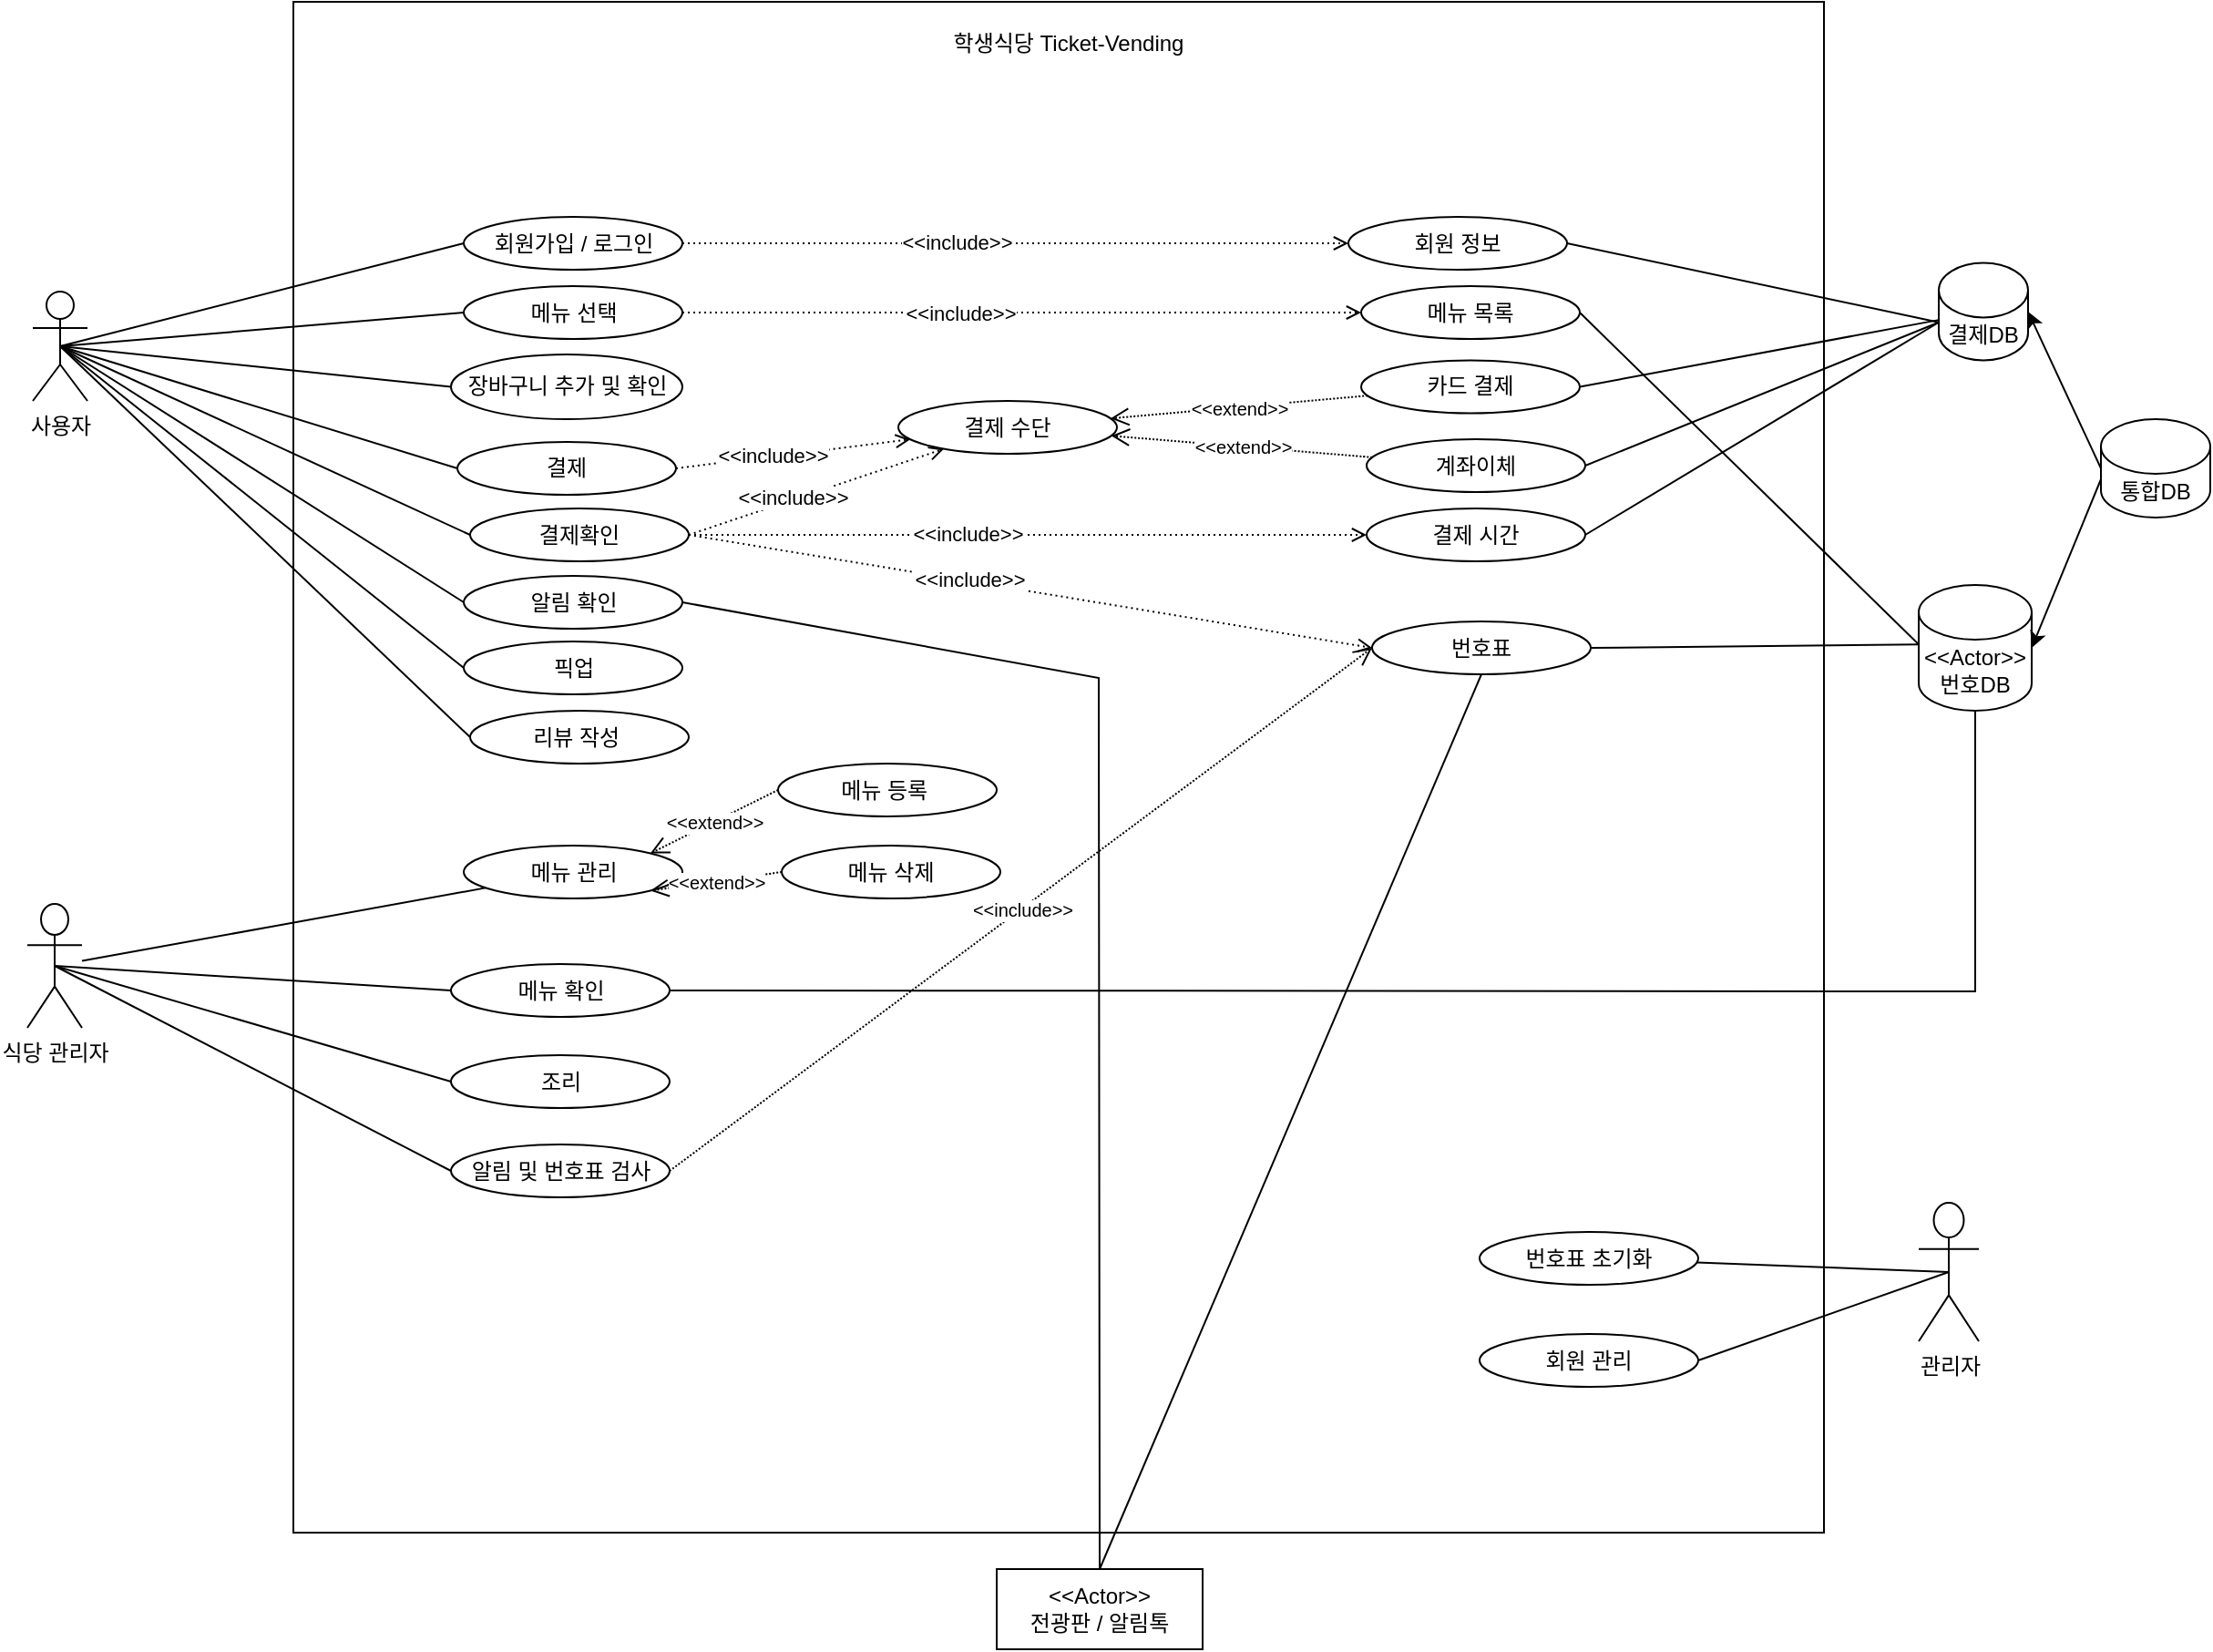 <mxfile version="24.7.16">
  <diagram name="페이지-1" id="ornHel27MPxaN62uwrJq">
    <mxGraphModel dx="2454" dy="799" grid="0" gridSize="10" guides="1" tooltips="1" connect="1" arrows="1" fold="1" page="1" pageScale="1" pageWidth="1169" pageHeight="827" math="0" shadow="0">
      <root>
        <mxCell id="0" />
        <mxCell id="1" parent="0" />
        <mxCell id="zNkNhdcRpNS4lPK-cGLT-1" value="사용자" style="shape=umlActor;verticalLabelPosition=bottom;verticalAlign=top;html=1;outlineConnect=0;" parent="1" vertex="1">
          <mxGeometry x="-537" y="543" width="30" height="60" as="geometry" />
        </mxCell>
        <mxCell id="zNkNhdcRpNS4lPK-cGLT-6" value="" style="whiteSpace=wrap;html=1;aspect=fixed;" parent="1" vertex="1">
          <mxGeometry x="-394" y="384" width="840" height="840" as="geometry" />
        </mxCell>
        <mxCell id="zNkNhdcRpNS4lPK-cGLT-8" style="edgeStyle=none;curved=1;rounded=0;orthogonalLoop=1;jettySize=auto;html=1;entryX=1;entryY=1;entryDx=0;entryDy=0;entryPerimeter=0;fontSize=12;startSize=8;endSize=8;" parent="1" source="zNkNhdcRpNS4lPK-cGLT-2" target="zNkNhdcRpNS4lPK-cGLT-2" edge="1">
          <mxGeometry relative="1" as="geometry" />
        </mxCell>
        <mxCell id="zNkNhdcRpNS4lPK-cGLT-2" value="식당 관리자" style="shape=umlActor;verticalLabelPosition=bottom;verticalAlign=top;html=1;outlineConnect=0;" parent="1" vertex="1">
          <mxGeometry x="-540" y="879" width="30" height="68" as="geometry" />
        </mxCell>
        <mxCell id="zNkNhdcRpNS4lPK-cGLT-4" value="관리자" style="shape=umlActor;verticalLabelPosition=bottom;verticalAlign=top;html=1;outlineConnect=0;" parent="1" vertex="1">
          <mxGeometry x="498" y="1043" width="33" height="76" as="geometry" />
        </mxCell>
        <mxCell id="wiaewfCoUQoDWu5S9Ph1-3" value="메뉴 선택" style="ellipse;whiteSpace=wrap;html=1;" parent="1" vertex="1">
          <mxGeometry x="-300.5" y="540" width="120" height="29" as="geometry" />
        </mxCell>
        <mxCell id="wiaewfCoUQoDWu5S9Ph1-4" value="결제" style="ellipse;whiteSpace=wrap;html=1;" parent="1" vertex="1">
          <mxGeometry x="-304" y="625.5" width="120" height="29" as="geometry" />
        </mxCell>
        <mxCell id="wiaewfCoUQoDWu5S9Ph1-5" value="회원가입 / 로그인" style="ellipse;whiteSpace=wrap;html=1;" parent="1" vertex="1">
          <mxGeometry x="-300.5" y="502" width="120" height="29" as="geometry" />
        </mxCell>
        <mxCell id="wiaewfCoUQoDWu5S9Ph1-14" value="조리" style="ellipse;whiteSpace=wrap;html=1;" parent="1" vertex="1">
          <mxGeometry x="-307.5" y="962" width="120" height="29" as="geometry" />
        </mxCell>
        <mxCell id="wiaewfCoUQoDWu5S9Ph1-15" value="알림 및 번호표 검사" style="ellipse;whiteSpace=wrap;html=1;" parent="1" vertex="1">
          <mxGeometry x="-307.5" y="1011" width="120" height="29" as="geometry" />
        </mxCell>
        <mxCell id="wiaewfCoUQoDWu5S9Ph1-16" value="메뉴 확인" style="ellipse;whiteSpace=wrap;html=1;" parent="1" vertex="1">
          <mxGeometry x="-307.5" y="912" width="120" height="29" as="geometry" />
        </mxCell>
        <mxCell id="wiaewfCoUQoDWu5S9Ph1-20" value="알림 확인" style="ellipse;whiteSpace=wrap;html=1;" parent="1" vertex="1">
          <mxGeometry x="-300.5" y="699" width="120" height="29" as="geometry" />
        </mxCell>
        <mxCell id="wiaewfCoUQoDWu5S9Ph1-34" value="번호표 초기화" style="ellipse;whiteSpace=wrap;html=1;" parent="1" vertex="1">
          <mxGeometry x="257" y="1059" width="120" height="29" as="geometry" />
        </mxCell>
        <mxCell id="wiaewfCoUQoDWu5S9Ph1-35" value="회원 관리" style="ellipse;whiteSpace=wrap;html=1;" parent="1" vertex="1">
          <mxGeometry x="257" y="1115" width="120" height="29" as="geometry" />
        </mxCell>
        <mxCell id="wiaewfCoUQoDWu5S9Ph1-55" value="회원 정보" style="ellipse;whiteSpace=wrap;html=1;" parent="1" vertex="1">
          <mxGeometry x="185" y="502" width="120" height="29" as="geometry" />
        </mxCell>
        <mxCell id="wiaewfCoUQoDWu5S9Ph1-56" value="번호표" style="ellipse;whiteSpace=wrap;html=1;" parent="1" vertex="1">
          <mxGeometry x="198" y="724" width="120" height="29" as="geometry" />
        </mxCell>
        <mxCell id="wiaewfCoUQoDWu5S9Ph1-57" value="결제 시간" style="ellipse;whiteSpace=wrap;html=1;" parent="1" vertex="1">
          <mxGeometry x="195" y="662" width="120" height="29" as="geometry" />
        </mxCell>
        <mxCell id="wiaewfCoUQoDWu5S9Ph1-58" value="메뉴 목록" style="ellipse;whiteSpace=wrap;html=1;" parent="1" vertex="1">
          <mxGeometry x="192" y="540" width="120" height="29" as="geometry" />
        </mxCell>
        <mxCell id="wiaewfCoUQoDWu5S9Ph1-60" value="결제 수단" style="ellipse;whiteSpace=wrap;html=1;" parent="1" vertex="1">
          <mxGeometry x="-62" y="603" width="120" height="29" as="geometry" />
        </mxCell>
        <mxCell id="wiaewfCoUQoDWu5S9Ph1-63" value="학생식당 Ticket-Vending" style="text;html=1;align=center;verticalAlign=middle;whiteSpace=wrap;rounded=0;" parent="1" vertex="1">
          <mxGeometry x="-37.5" y="392" width="137" height="30" as="geometry" />
        </mxCell>
        <mxCell id="5F2I87BRX-AB1hQ1D-qz-2" value="" style="endArrow=none;html=1;rounded=0;exitX=0.5;exitY=0.5;exitDx=0;exitDy=0;exitPerimeter=0;entryX=0;entryY=0.5;entryDx=0;entryDy=0;" parent="1" source="zNkNhdcRpNS4lPK-cGLT-1" target="wiaewfCoUQoDWu5S9Ph1-4" edge="1">
          <mxGeometry width="50" height="50" relative="1" as="geometry">
            <mxPoint x="-140" y="805" as="sourcePoint" />
            <mxPoint x="-90" y="755" as="targetPoint" />
          </mxGeometry>
        </mxCell>
        <mxCell id="5F2I87BRX-AB1hQ1D-qz-3" value="" style="endArrow=none;html=1;rounded=0;exitX=0.5;exitY=0.5;exitDx=0;exitDy=0;exitPerimeter=0;entryX=0;entryY=0.5;entryDx=0;entryDy=0;" parent="1" source="zNkNhdcRpNS4lPK-cGLT-1" target="wiaewfCoUQoDWu5S9Ph1-3" edge="1">
          <mxGeometry width="50" height="50" relative="1" as="geometry">
            <mxPoint x="-140" y="805" as="sourcePoint" />
            <mxPoint x="-90" y="755" as="targetPoint" />
          </mxGeometry>
        </mxCell>
        <mxCell id="5F2I87BRX-AB1hQ1D-qz-5" value="" style="endArrow=none;html=1;rounded=0;exitX=0.5;exitY=0.5;exitDx=0;exitDy=0;exitPerimeter=0;entryX=0;entryY=0.5;entryDx=0;entryDy=0;" parent="1" source="zNkNhdcRpNS4lPK-cGLT-1" target="wiaewfCoUQoDWu5S9Ph1-5" edge="1">
          <mxGeometry width="50" height="50" relative="1" as="geometry">
            <mxPoint x="-140" y="805" as="sourcePoint" />
            <mxPoint x="-90" y="755" as="targetPoint" />
          </mxGeometry>
        </mxCell>
        <mxCell id="5F2I87BRX-AB1hQ1D-qz-6" value="" style="endArrow=none;html=1;rounded=0;exitX=0.5;exitY=0.5;exitDx=0;exitDy=0;exitPerimeter=0;entryX=0;entryY=0.5;entryDx=0;entryDy=0;" parent="1" source="zNkNhdcRpNS4lPK-cGLT-1" target="wiaewfCoUQoDWu5S9Ph1-20" edge="1">
          <mxGeometry width="50" height="50" relative="1" as="geometry">
            <mxPoint x="-391" y="534" as="sourcePoint" />
            <mxPoint x="-268" y="678" as="targetPoint" />
          </mxGeometry>
        </mxCell>
        <mxCell id="5F2I87BRX-AB1hQ1D-qz-7" value="" style="endArrow=none;html=1;rounded=0;exitX=0.5;exitY=0.5;exitDx=0;exitDy=0;exitPerimeter=0;entryX=0;entryY=0.5;entryDx=0;entryDy=0;" parent="1" source="zNkNhdcRpNS4lPK-cGLT-2" target="wiaewfCoUQoDWu5S9Ph1-16" edge="1">
          <mxGeometry width="50" height="50" relative="1" as="geometry">
            <mxPoint x="-388" y="762" as="sourcePoint" />
            <mxPoint x="-265" y="767" as="targetPoint" />
          </mxGeometry>
        </mxCell>
        <mxCell id="5F2I87BRX-AB1hQ1D-qz-8" value="" style="endArrow=none;html=1;rounded=0;exitX=0.5;exitY=0.5;exitDx=0;exitDy=0;exitPerimeter=0;entryX=0;entryY=0.5;entryDx=0;entryDy=0;" parent="1" source="zNkNhdcRpNS4lPK-cGLT-2" target="wiaewfCoUQoDWu5S9Ph1-15" edge="1">
          <mxGeometry width="50" height="50" relative="1" as="geometry">
            <mxPoint x="-393" y="811" as="sourcePoint" />
            <mxPoint x="-279" y="777" as="targetPoint" />
          </mxGeometry>
        </mxCell>
        <mxCell id="5F2I87BRX-AB1hQ1D-qz-9" value="" style="endArrow=none;html=1;rounded=0;exitX=0.5;exitY=0.5;exitDx=0;exitDy=0;exitPerimeter=0;entryX=0;entryY=0.5;entryDx=0;entryDy=0;" parent="1" source="zNkNhdcRpNS4lPK-cGLT-2" target="wiaewfCoUQoDWu5S9Ph1-14" edge="1">
          <mxGeometry width="50" height="50" relative="1" as="geometry">
            <mxPoint x="-383" y="821" as="sourcePoint" />
            <mxPoint x="-269" y="787" as="targetPoint" />
          </mxGeometry>
        </mxCell>
        <mxCell id="5F2I87BRX-AB1hQ1D-qz-12" value="" style="endArrow=none;html=1;rounded=0;exitX=1;exitY=0.5;exitDx=0;exitDy=0;entryX=0;entryY=0;entryDx=0;entryDy=32.625;entryPerimeter=0;" parent="1" source="wiaewfCoUQoDWu5S9Ph1-55" target="5F2I87BRX-AB1hQ1D-qz-18" edge="1">
          <mxGeometry width="50" height="50" relative="1" as="geometry">
            <mxPoint x="124" y="591" as="sourcePoint" />
            <mxPoint x="247" y="596" as="targetPoint" />
          </mxGeometry>
        </mxCell>
        <mxCell id="5F2I87BRX-AB1hQ1D-qz-14" value="" style="endArrow=none;html=1;rounded=0;exitX=1;exitY=0.5;exitDx=0;exitDy=0;entryX=0;entryY=0;entryDx=0;entryDy=32.625;entryPerimeter=0;" parent="1" source="wiaewfCoUQoDWu5S9Ph1-56" target="T0LaY_0Klr0CLxTFd-mG-3" edge="1">
          <mxGeometry width="50" height="50" relative="1" as="geometry">
            <mxPoint x="159" y="633" as="sourcePoint" />
            <mxPoint x="356" y="738" as="targetPoint" />
            <Array as="points" />
          </mxGeometry>
        </mxCell>
        <mxCell id="5F2I87BRX-AB1hQ1D-qz-15" value="" style="endArrow=none;html=1;rounded=0;exitX=1;exitY=0.5;exitDx=0;exitDy=0;entryX=0;entryY=0;entryDx=0;entryDy=32.625;entryPerimeter=0;" parent="1" source="wiaewfCoUQoDWu5S9Ph1-57" target="5F2I87BRX-AB1hQ1D-qz-18" edge="1">
          <mxGeometry width="50" height="50" relative="1" as="geometry">
            <mxPoint x="140" y="647" as="sourcePoint" />
            <mxPoint x="337" y="752" as="targetPoint" />
          </mxGeometry>
        </mxCell>
        <mxCell id="5F2I87BRX-AB1hQ1D-qz-18" value="결제DB" style="shape=cylinder3;whiteSpace=wrap;html=1;boundedLbl=1;backgroundOutline=1;size=15;" parent="1" vertex="1">
          <mxGeometry x="509" y="527.25" width="49" height="53.5" as="geometry" />
        </mxCell>
        <mxCell id="5F2I87BRX-AB1hQ1D-qz-33" value="" style="endArrow=none;html=1;rounded=0;exitX=0.5;exitY=0.5;exitDx=0;exitDy=0;exitPerimeter=0;entryX=1;entryY=0.5;entryDx=0;entryDy=0;curved=0;" parent="1" source="zNkNhdcRpNS4lPK-cGLT-4" target="wiaewfCoUQoDWu5S9Ph1-35" edge="1">
          <mxGeometry width="50" height="50" relative="1" as="geometry">
            <mxPoint x="35" y="1137.5" as="sourcePoint" />
            <mxPoint x="92" y="791" as="targetPoint" />
          </mxGeometry>
        </mxCell>
        <mxCell id="5F2I87BRX-AB1hQ1D-qz-34" value="" style="endArrow=none;html=1;rounded=0;exitX=0.5;exitY=0.5;exitDx=0;exitDy=0;exitPerimeter=0;" parent="1" source="zNkNhdcRpNS4lPK-cGLT-4" target="wiaewfCoUQoDWu5S9Ph1-34" edge="1">
          <mxGeometry width="50" height="50" relative="1" as="geometry">
            <mxPoint x="121" y="1132" as="sourcePoint" />
            <mxPoint x="324" y="1096.5" as="targetPoint" />
          </mxGeometry>
        </mxCell>
        <mxCell id="snhe3Xh0oELJzNI7V56g-15" value="" style="endArrow=open;html=1;rounded=0;dashed=1;dashPattern=1 2;endFill=0;exitX=1;exitY=0.5;exitDx=0;exitDy=0;entryX=0;entryY=0.5;entryDx=0;entryDy=0;" parent="1" source="wiaewfCoUQoDWu5S9Ph1-5" target="wiaewfCoUQoDWu5S9Ph1-55" edge="1">
          <mxGeometry relative="1" as="geometry">
            <mxPoint x="-180" y="505" as="sourcePoint" />
            <mxPoint x="-94" y="434" as="targetPoint" />
          </mxGeometry>
        </mxCell>
        <mxCell id="snhe3Xh0oELJzNI7V56g-16" value="&amp;lt;&amp;lt;include&amp;gt;&amp;gt;" style="edgeLabel;html=1;align=center;verticalAlign=middle;resizable=0;points=[];" parent="snhe3Xh0oELJzNI7V56g-15" vertex="1" connectable="0">
          <mxGeometry x="-0.18" y="1" relative="1" as="geometry">
            <mxPoint as="offset" />
          </mxGeometry>
        </mxCell>
        <mxCell id="snhe3Xh0oELJzNI7V56g-27" value="" style="endArrow=open;html=1;rounded=0;dashed=1;dashPattern=1 2;endFill=0;exitX=1;exitY=0.5;exitDx=0;exitDy=0;entryX=0;entryY=0.5;entryDx=0;entryDy=0;" parent="1" source="wiaewfCoUQoDWu5S9Ph1-3" target="wiaewfCoUQoDWu5S9Ph1-58" edge="1">
          <mxGeometry relative="1" as="geometry">
            <mxPoint x="-148" y="539" as="sourcePoint" />
            <mxPoint x="-60" y="501" as="targetPoint" />
            <Array as="points" />
          </mxGeometry>
        </mxCell>
        <mxCell id="snhe3Xh0oELJzNI7V56g-28" value="&amp;lt;&amp;lt;include&amp;gt;&amp;gt;" style="edgeLabel;html=1;align=center;verticalAlign=middle;resizable=0;points=[];" parent="snhe3Xh0oELJzNI7V56g-27" vertex="1" connectable="0">
          <mxGeometry x="-0.18" y="1" relative="1" as="geometry">
            <mxPoint y="1" as="offset" />
          </mxGeometry>
        </mxCell>
        <mxCell id="T0LaY_0Klr0CLxTFd-mG-3" value="&lt;div&gt;&amp;lt;&amp;lt;Actor&amp;gt;&amp;gt;&lt;/div&gt;번호DB" style="shape=cylinder3;whiteSpace=wrap;html=1;boundedLbl=1;backgroundOutline=1;size=15;" parent="1" vertex="1">
          <mxGeometry x="498" y="704" width="62" height="69" as="geometry" />
        </mxCell>
        <mxCell id="T0LaY_0Klr0CLxTFd-mG-5" value="통합DB" style="shape=cylinder3;whiteSpace=wrap;html=1;boundedLbl=1;backgroundOutline=1;size=15;" parent="1" vertex="1">
          <mxGeometry x="598" y="613" width="60" height="54" as="geometry" />
        </mxCell>
        <mxCell id="qS_i0Z3g07YtAvrLvoFF-4" style="edgeStyle=orthogonalEdgeStyle;rounded=0;orthogonalLoop=1;jettySize=auto;html=1;exitX=0.5;exitY=1;exitDx=0;exitDy=0;" parent="1" edge="1">
          <mxGeometry relative="1" as="geometry">
            <mxPoint x="264" y="1111" as="sourcePoint" />
            <mxPoint x="264" y="1111" as="targetPoint" />
          </mxGeometry>
        </mxCell>
        <mxCell id="qS_i0Z3g07YtAvrLvoFF-7" value="메뉴 등록&amp;nbsp;" style="ellipse;whiteSpace=wrap;html=1;" parent="1" vertex="1">
          <mxGeometry x="-128" y="802" width="120" height="29" as="geometry" />
        </mxCell>
        <mxCell id="qS_i0Z3g07YtAvrLvoFF-15" value="메뉴 삭제" style="ellipse;whiteSpace=wrap;html=1;" parent="1" vertex="1">
          <mxGeometry x="-126" y="847" width="120" height="29" as="geometry" />
        </mxCell>
        <mxCell id="T0LaY_0Klr0CLxTFd-mG-8" value="&lt;div&gt;&amp;lt;&amp;lt;Actor&amp;gt;&amp;gt;&lt;/div&gt;전광판 / 알림톡" style="rounded=0;whiteSpace=wrap;html=1;" parent="1" vertex="1">
          <mxGeometry x="-8" y="1244" width="113" height="44" as="geometry" />
        </mxCell>
        <mxCell id="qS_i0Z3g07YtAvrLvoFF-26" style="edgeStyle=orthogonalEdgeStyle;rounded=0;orthogonalLoop=1;jettySize=auto;html=1;exitX=0.5;exitY=1;exitDx=0;exitDy=0;" parent="1" source="wiaewfCoUQoDWu5S9Ph1-55" target="wiaewfCoUQoDWu5S9Ph1-55" edge="1">
          <mxGeometry relative="1" as="geometry" />
        </mxCell>
        <mxCell id="T0LaY_0Klr0CLxTFd-mG-9" value="픽업" style="ellipse;whiteSpace=wrap;html=1;" parent="1" vertex="1">
          <mxGeometry x="-300.5" y="735" width="120" height="29" as="geometry" />
        </mxCell>
        <mxCell id="qS_i0Z3g07YtAvrLvoFF-27" value="리뷰 작성&amp;nbsp;" style="ellipse;whiteSpace=wrap;html=1;" parent="1" vertex="1">
          <mxGeometry x="-297" y="773" width="120" height="29" as="geometry" />
        </mxCell>
        <mxCell id="T0LaY_0Klr0CLxTFd-mG-10" value="" style="endArrow=none;html=1;rounded=0;exitX=0.5;exitY=0.5;exitDx=0;exitDy=0;exitPerimeter=0;entryX=0;entryY=0.5;entryDx=0;entryDy=0;" parent="1" source="zNkNhdcRpNS4lPK-cGLT-1" target="T0LaY_0Klr0CLxTFd-mG-9" edge="1">
          <mxGeometry width="50" height="50" relative="1" as="geometry">
            <mxPoint x="-54" y="753" as="sourcePoint" />
            <mxPoint x="-4" y="703" as="targetPoint" />
          </mxGeometry>
        </mxCell>
        <mxCell id="nyIHkUbPLQZlrNqs4gsP-12" value="" style="endArrow=classic;html=1;rounded=0;entryX=1;entryY=0.5;entryDx=0;entryDy=0;entryPerimeter=0;exitX=0;exitY=0.5;exitDx=0;exitDy=0;exitPerimeter=0;" parent="1" source="T0LaY_0Klr0CLxTFd-mG-5" target="5F2I87BRX-AB1hQ1D-qz-18" edge="1">
          <mxGeometry width="50" height="50" relative="1" as="geometry">
            <mxPoint x="-14" y="812" as="sourcePoint" />
            <mxPoint x="36" y="762" as="targetPoint" />
          </mxGeometry>
        </mxCell>
        <mxCell id="nyIHkUbPLQZlrNqs4gsP-13" value="" style="endArrow=classic;html=1;rounded=0;exitX=0;exitY=0;exitDx=0;exitDy=33;exitPerimeter=0;entryX=1;entryY=0.5;entryDx=0;entryDy=0;entryPerimeter=0;" parent="1" source="T0LaY_0Klr0CLxTFd-mG-5" target="T0LaY_0Klr0CLxTFd-mG-3" edge="1">
          <mxGeometry width="50" height="50" relative="1" as="geometry">
            <mxPoint x="-14" y="812" as="sourcePoint" />
            <mxPoint x="36" y="762" as="targetPoint" />
          </mxGeometry>
        </mxCell>
        <mxCell id="b9mgm2ZIOSO_23rySLAU-1" value="" style="endArrow=none;html=1;rounded=0;entryX=1;entryY=0.5;entryDx=0;entryDy=0;exitX=0.5;exitY=0;exitDx=0;exitDy=0;" parent="1" source="T0LaY_0Klr0CLxTFd-mG-8" target="wiaewfCoUQoDWu5S9Ph1-20" edge="1">
          <mxGeometry width="50" height="50" relative="1" as="geometry">
            <mxPoint x="-64" y="851" as="sourcePoint" />
            <mxPoint x="-14" y="801" as="targetPoint" />
            <Array as="points">
              <mxPoint x="48" y="755" />
            </Array>
          </mxGeometry>
        </mxCell>
        <mxCell id="b9mgm2ZIOSO_23rySLAU-8" value="장바구니 추가 및 확인" style="ellipse;whiteSpace=wrap;html=1;" parent="1" vertex="1">
          <mxGeometry x="-307.5" y="577.5" width="127" height="35.5" as="geometry" />
        </mxCell>
        <mxCell id="b9mgm2ZIOSO_23rySLAU-9" value="" style="endArrow=none;html=1;rounded=0;exitX=0.5;exitY=0.5;exitDx=0;exitDy=0;exitPerimeter=0;entryX=0;entryY=0.5;entryDx=0;entryDy=0;" parent="1" source="zNkNhdcRpNS4lPK-cGLT-1" target="b9mgm2ZIOSO_23rySLAU-8" edge="1">
          <mxGeometry width="50" height="50" relative="1" as="geometry">
            <mxPoint x="-512" y="583" as="sourcePoint" />
            <mxPoint x="-294" y="580" as="targetPoint" />
          </mxGeometry>
        </mxCell>
        <mxCell id="R7gZcFMT6ZPrqW-Vmpx2-5" value="" style="endArrow=open;html=1;rounded=0;fontSize=12;startSize=8;endSize=8;curved=1;dashed=1;dashPattern=1 1;endFill=0;" parent="1" source="R7gZcFMT6ZPrqW-Vmpx2-12" target="wiaewfCoUQoDWu5S9Ph1-60" edge="1">
          <mxGeometry relative="1" as="geometry">
            <mxPoint x="58" y="786" as="sourcePoint" />
            <mxPoint x="158" y="786" as="targetPoint" />
            <Array as="points" />
          </mxGeometry>
        </mxCell>
        <mxCell id="R7gZcFMT6ZPrqW-Vmpx2-6" value="&amp;lt;&amp;lt;extend&amp;gt;&amp;gt;" style="edgeLabel;resizable=0;html=1;fontSize=10;;align=center;verticalAlign=middle;" parent="R7gZcFMT6ZPrqW-Vmpx2-5" connectable="0" vertex="1">
          <mxGeometry relative="1" as="geometry" />
        </mxCell>
        <mxCell id="R7gZcFMT6ZPrqW-Vmpx2-12" value="계좌이체" style="ellipse;whiteSpace=wrap;html=1;" parent="1" vertex="1">
          <mxGeometry x="195" y="624" width="120" height="29" as="geometry" />
        </mxCell>
        <mxCell id="R7gZcFMT6ZPrqW-Vmpx2-14" value="" style="endArrow=open;html=1;rounded=0;fontSize=12;startSize=8;endSize=8;curved=1;dashed=1;dashPattern=1 1;endFill=0;" parent="1" source="R7gZcFMT6ZPrqW-Vmpx2-16" target="wiaewfCoUQoDWu5S9Ph1-60" edge="1">
          <mxGeometry relative="1" as="geometry">
            <mxPoint x="68" y="796" as="sourcePoint" />
            <mxPoint x="-1" y="662" as="targetPoint" />
            <Array as="points" />
          </mxGeometry>
        </mxCell>
        <mxCell id="R7gZcFMT6ZPrqW-Vmpx2-15" value="&amp;lt;&amp;lt;extend&amp;gt;&amp;gt;" style="edgeLabel;resizable=0;html=1;fontSize=10;;align=center;verticalAlign=middle;" parent="R7gZcFMT6ZPrqW-Vmpx2-14" connectable="0" vertex="1">
          <mxGeometry relative="1" as="geometry" />
        </mxCell>
        <mxCell id="R7gZcFMT6ZPrqW-Vmpx2-16" value="카드 결제" style="ellipse;whiteSpace=wrap;html=1;" parent="1" vertex="1">
          <mxGeometry x="192" y="580.75" width="120" height="29" as="geometry" />
        </mxCell>
        <mxCell id="R7gZcFMT6ZPrqW-Vmpx2-17" style="edgeStyle=none;curved=1;rounded=0;orthogonalLoop=1;jettySize=auto;html=1;exitX=0.5;exitY=1;exitDx=0;exitDy=0;fontSize=12;startSize=8;endSize=8;" parent="1" source="R7gZcFMT6ZPrqW-Vmpx2-16" target="R7gZcFMT6ZPrqW-Vmpx2-16" edge="1">
          <mxGeometry relative="1" as="geometry" />
        </mxCell>
        <mxCell id="R7gZcFMT6ZPrqW-Vmpx2-18" value="" style="endArrow=none;html=1;rounded=0;fontSize=12;startSize=8;endSize=8;curved=1;exitX=1;exitY=0.5;exitDx=0;exitDy=0;entryX=0;entryY=0;entryDx=0;entryDy=32.625;entryPerimeter=0;" parent="1" source="R7gZcFMT6ZPrqW-Vmpx2-12" target="5F2I87BRX-AB1hQ1D-qz-18" edge="1">
          <mxGeometry width="50" height="50" relative="1" as="geometry">
            <mxPoint x="25" y="804" as="sourcePoint" />
            <mxPoint x="75" y="754" as="targetPoint" />
          </mxGeometry>
        </mxCell>
        <mxCell id="R7gZcFMT6ZPrqW-Vmpx2-19" value="" style="endArrow=none;html=1;rounded=0;fontSize=12;startSize=8;endSize=8;curved=1;exitX=1;exitY=0.5;exitDx=0;exitDy=0;" parent="1" source="R7gZcFMT6ZPrqW-Vmpx2-16" target="5F2I87BRX-AB1hQ1D-qz-18" edge="1">
          <mxGeometry width="50" height="50" relative="1" as="geometry">
            <mxPoint x="25" y="804" as="sourcePoint" />
            <mxPoint x="75" y="754" as="targetPoint" />
          </mxGeometry>
        </mxCell>
        <mxCell id="R7gZcFMT6ZPrqW-Vmpx2-20" value="메뉴 관리" style="ellipse;whiteSpace=wrap;html=1;" parent="1" vertex="1">
          <mxGeometry x="-300.5" y="847" width="120" height="29" as="geometry" />
        </mxCell>
        <mxCell id="R7gZcFMT6ZPrqW-Vmpx2-21" value="" style="endArrow=none;html=1;rounded=0;fontSize=12;startSize=8;endSize=8;curved=1;" parent="1" source="zNkNhdcRpNS4lPK-cGLT-2" target="R7gZcFMT6ZPrqW-Vmpx2-20" edge="1">
          <mxGeometry width="50" height="50" relative="1" as="geometry">
            <mxPoint x="-118" y="904" as="sourcePoint" />
            <mxPoint x="-68" y="854" as="targetPoint" />
          </mxGeometry>
        </mxCell>
        <mxCell id="R7gZcFMT6ZPrqW-Vmpx2-24" value="" style="endArrow=open;html=1;rounded=0;fontSize=12;startSize=8;endSize=8;curved=1;dashed=1;dashPattern=1 1;endFill=0;entryX=1;entryY=0;entryDx=0;entryDy=0;exitX=0;exitY=0.5;exitDx=0;exitDy=0;" parent="1" source="qS_i0Z3g07YtAvrLvoFF-7" target="R7gZcFMT6ZPrqW-Vmpx2-20" edge="1">
          <mxGeometry relative="1" as="geometry">
            <mxPoint x="-204" y="915" as="sourcePoint" />
            <mxPoint x="-78" y="861" as="targetPoint" />
            <Array as="points" />
          </mxGeometry>
        </mxCell>
        <mxCell id="R7gZcFMT6ZPrqW-Vmpx2-25" value="&amp;lt;&amp;lt;extend&amp;gt;&amp;gt;" style="edgeLabel;resizable=0;html=1;fontSize=10;;align=center;verticalAlign=middle;" parent="R7gZcFMT6ZPrqW-Vmpx2-24" connectable="0" vertex="1">
          <mxGeometry relative="1" as="geometry" />
        </mxCell>
        <mxCell id="R7gZcFMT6ZPrqW-Vmpx2-26" style="edgeStyle=none;curved=1;rounded=0;orthogonalLoop=1;jettySize=auto;html=1;exitX=0.5;exitY=1;exitDx=0;exitDy=0;fontSize=12;startSize=8;endSize=8;" parent="1" source="qS_i0Z3g07YtAvrLvoFF-7" target="qS_i0Z3g07YtAvrLvoFF-7" edge="1">
          <mxGeometry relative="1" as="geometry" />
        </mxCell>
        <mxCell id="R7gZcFMT6ZPrqW-Vmpx2-27" value="" style="endArrow=open;html=1;rounded=0;fontSize=12;startSize=8;endSize=8;curved=1;dashed=1;dashPattern=1 1;endFill=0;entryX=1;entryY=1;entryDx=0;entryDy=0;exitX=0;exitY=0.5;exitDx=0;exitDy=0;" parent="1" source="qS_i0Z3g07YtAvrLvoFF-15" target="R7gZcFMT6ZPrqW-Vmpx2-20" edge="1">
          <mxGeometry relative="1" as="geometry">
            <mxPoint x="-100" y="899" as="sourcePoint" />
            <mxPoint x="-191" y="917" as="targetPoint" />
            <Array as="points" />
          </mxGeometry>
        </mxCell>
        <mxCell id="R7gZcFMT6ZPrqW-Vmpx2-28" value="&amp;lt;&amp;lt;extend&amp;gt;&amp;gt;" style="edgeLabel;resizable=0;html=1;fontSize=10;;align=center;verticalAlign=middle;" parent="R7gZcFMT6ZPrqW-Vmpx2-27" connectable="0" vertex="1">
          <mxGeometry relative="1" as="geometry" />
        </mxCell>
        <mxCell id="R7gZcFMT6ZPrqW-Vmpx2-29" value="" style="endArrow=open;html=1;rounded=0;fontSize=12;startSize=8;endSize=8;curved=1;dashed=1;dashPattern=1 1;endFill=0;entryX=0;entryY=0.5;entryDx=0;entryDy=0;exitX=1;exitY=0.5;exitDx=0;exitDy=0;" parent="1" source="wiaewfCoUQoDWu5S9Ph1-15" target="wiaewfCoUQoDWu5S9Ph1-56" edge="1">
          <mxGeometry relative="1" as="geometry">
            <mxPoint x="-49" y="1033" as="sourcePoint" />
            <mxPoint x="-140" y="1024" as="targetPoint" />
            <Array as="points" />
          </mxGeometry>
        </mxCell>
        <mxCell id="R7gZcFMT6ZPrqW-Vmpx2-30" value="&amp;lt;&amp;lt;include&amp;gt;&amp;gt;" style="edgeLabel;resizable=0;html=1;fontSize=10;;align=center;verticalAlign=middle;" parent="R7gZcFMT6ZPrqW-Vmpx2-29" connectable="0" vertex="1">
          <mxGeometry relative="1" as="geometry" />
        </mxCell>
        <mxCell id="R7gZcFMT6ZPrqW-Vmpx2-32" style="edgeStyle=none;curved=1;rounded=0;orthogonalLoop=1;jettySize=auto;html=1;entryX=1;entryY=0.5;entryDx=0;entryDy=0;fontSize=12;startSize=8;endSize=8;" parent="1" source="zNkNhdcRpNS4lPK-cGLT-6" target="zNkNhdcRpNS4lPK-cGLT-6" edge="1">
          <mxGeometry relative="1" as="geometry" />
        </mxCell>
        <mxCell id="R7gZcFMT6ZPrqW-Vmpx2-33" style="edgeStyle=none;curved=1;rounded=0;orthogonalLoop=1;jettySize=auto;html=1;exitX=0.5;exitY=1;exitDx=0;exitDy=0;fontSize=12;startSize=8;endSize=8;" parent="1" source="wiaewfCoUQoDWu5S9Ph1-16" target="wiaewfCoUQoDWu5S9Ph1-16" edge="1">
          <mxGeometry relative="1" as="geometry" />
        </mxCell>
        <mxCell id="R7gZcFMT6ZPrqW-Vmpx2-34" value="" style="endArrow=open;html=1;rounded=0;dashed=1;dashPattern=1 2;endFill=0;exitX=1;exitY=0.5;exitDx=0;exitDy=0;" parent="1" source="wiaewfCoUQoDWu5S9Ph1-4" target="wiaewfCoUQoDWu5S9Ph1-60" edge="1">
          <mxGeometry relative="1" as="geometry">
            <mxPoint x="-170" y="527" as="sourcePoint" />
            <mxPoint x="195" y="527" as="targetPoint" />
          </mxGeometry>
        </mxCell>
        <mxCell id="R7gZcFMT6ZPrqW-Vmpx2-35" value="&amp;lt;&amp;lt;include&amp;gt;&amp;gt;" style="edgeLabel;html=1;align=center;verticalAlign=middle;resizable=0;points=[];" parent="R7gZcFMT6ZPrqW-Vmpx2-34" vertex="1" connectable="0">
          <mxGeometry x="-0.18" y="1" relative="1" as="geometry">
            <mxPoint as="offset" />
          </mxGeometry>
        </mxCell>
        <mxCell id="R7gZcFMT6ZPrqW-Vmpx2-39" value="결제확인" style="ellipse;whiteSpace=wrap;html=1;" parent="1" vertex="1">
          <mxGeometry x="-297" y="662" width="120" height="29" as="geometry" />
        </mxCell>
        <mxCell id="R7gZcFMT6ZPrqW-Vmpx2-41" value="" style="endArrow=none;html=1;rounded=0;exitX=0.5;exitY=0.5;exitDx=0;exitDy=0;exitPerimeter=0;entryX=0;entryY=0.5;entryDx=0;entryDy=0;" parent="1" source="zNkNhdcRpNS4lPK-cGLT-1" target="R7gZcFMT6ZPrqW-Vmpx2-39" edge="1">
          <mxGeometry width="50" height="50" relative="1" as="geometry">
            <mxPoint x="-512" y="583" as="sourcePoint" />
            <mxPoint x="-294" y="693" as="targetPoint" />
          </mxGeometry>
        </mxCell>
        <mxCell id="R7gZcFMT6ZPrqW-Vmpx2-42" value="" style="endArrow=open;html=1;rounded=0;dashed=1;dashPattern=1 2;endFill=0;exitX=1;exitY=0.5;exitDx=0;exitDy=0;entryX=0;entryY=0.5;entryDx=0;entryDy=0;" parent="1" source="R7gZcFMT6ZPrqW-Vmpx2-39" target="wiaewfCoUQoDWu5S9Ph1-57" edge="1">
          <mxGeometry relative="1" as="geometry">
            <mxPoint x="-170" y="627" as="sourcePoint" />
            <mxPoint x="-4" y="625" as="targetPoint" />
          </mxGeometry>
        </mxCell>
        <mxCell id="R7gZcFMT6ZPrqW-Vmpx2-43" value="&amp;lt;&amp;lt;include&amp;gt;&amp;gt;" style="edgeLabel;html=1;align=center;verticalAlign=middle;resizable=0;points=[];" parent="R7gZcFMT6ZPrqW-Vmpx2-42" vertex="1" connectable="0">
          <mxGeometry x="-0.18" y="1" relative="1" as="geometry">
            <mxPoint as="offset" />
          </mxGeometry>
        </mxCell>
        <mxCell id="R7gZcFMT6ZPrqW-Vmpx2-44" value="" style="endArrow=open;html=1;rounded=0;dashed=1;dashPattern=1 2;endFill=0;exitX=1;exitY=0.5;exitDx=0;exitDy=0;" parent="1" source="R7gZcFMT6ZPrqW-Vmpx2-39" target="wiaewfCoUQoDWu5S9Ph1-60" edge="1">
          <mxGeometry relative="1" as="geometry">
            <mxPoint x="-170" y="660" as="sourcePoint" />
            <mxPoint x="195" y="673" as="targetPoint" />
          </mxGeometry>
        </mxCell>
        <mxCell id="R7gZcFMT6ZPrqW-Vmpx2-45" value="&amp;lt;&amp;lt;include&amp;gt;&amp;gt;" style="edgeLabel;html=1;align=center;verticalAlign=middle;resizable=0;points=[];" parent="R7gZcFMT6ZPrqW-Vmpx2-44" vertex="1" connectable="0">
          <mxGeometry x="-0.18" y="1" relative="1" as="geometry">
            <mxPoint as="offset" />
          </mxGeometry>
        </mxCell>
        <mxCell id="R7gZcFMT6ZPrqW-Vmpx2-46" style="edgeStyle=none;curved=1;rounded=0;orthogonalLoop=1;jettySize=auto;html=1;exitX=0.5;exitY=1;exitDx=0;exitDy=0;fontSize=12;startSize=8;endSize=8;" parent="1" source="wiaewfCoUQoDWu5S9Ph1-60" target="wiaewfCoUQoDWu5S9Ph1-60" edge="1">
          <mxGeometry relative="1" as="geometry" />
        </mxCell>
        <mxCell id="R7gZcFMT6ZPrqW-Vmpx2-47" value="" style="endArrow=none;html=1;rounded=0;fontSize=12;startSize=8;endSize=8;curved=1;entryX=1;entryY=0.5;entryDx=0;entryDy=0;exitX=0;exitY=0;exitDx=0;exitDy=32.625;exitPerimeter=0;" parent="1" source="T0LaY_0Klr0CLxTFd-mG-3" target="wiaewfCoUQoDWu5S9Ph1-58" edge="1">
          <mxGeometry width="50" height="50" relative="1" as="geometry">
            <mxPoint x="489" y="662" as="sourcePoint" />
            <mxPoint x="322" y="852" as="targetPoint" />
          </mxGeometry>
        </mxCell>
        <mxCell id="wL_fL-D4aSJD_-Q472pL-1" style="edgeStyle=orthogonalEdgeStyle;rounded=0;orthogonalLoop=1;jettySize=auto;html=1;exitX=0.5;exitY=1;exitDx=0;exitDy=0;" parent="1" source="wiaewfCoUQoDWu5S9Ph1-57" target="wiaewfCoUQoDWu5S9Ph1-57" edge="1">
          <mxGeometry relative="1" as="geometry" />
        </mxCell>
        <mxCell id="wL_fL-D4aSJD_-Q472pL-3" value="" style="endArrow=open;html=1;rounded=0;dashed=1;dashPattern=1 2;endFill=0;exitX=1;exitY=0.5;exitDx=0;exitDy=0;entryX=0;entryY=0.5;entryDx=0;entryDy=0;" parent="1" source="R7gZcFMT6ZPrqW-Vmpx2-39" target="wiaewfCoUQoDWu5S9Ph1-56" edge="1">
          <mxGeometry relative="1" as="geometry">
            <mxPoint x="-168" y="702" as="sourcePoint" />
            <mxPoint x="208" y="704" as="targetPoint" />
          </mxGeometry>
        </mxCell>
        <mxCell id="wL_fL-D4aSJD_-Q472pL-4" value="&amp;lt;&amp;lt;include&amp;gt;&amp;gt;" style="edgeLabel;html=1;align=center;verticalAlign=middle;resizable=0;points=[];" parent="wL_fL-D4aSJD_-Q472pL-3" vertex="1" connectable="0">
          <mxGeometry x="-0.18" y="1" relative="1" as="geometry">
            <mxPoint as="offset" />
          </mxGeometry>
        </mxCell>
        <mxCell id="wL_fL-D4aSJD_-Q472pL-5" value="" style="endArrow=none;html=1;rounded=0;exitX=0.5;exitY=0;exitDx=0;exitDy=0;entryX=0.5;entryY=1;entryDx=0;entryDy=0;" parent="1" source="T0LaY_0Klr0CLxTFd-mG-8" target="wiaewfCoUQoDWu5S9Ph1-56" edge="1">
          <mxGeometry width="50" height="50" relative="1" as="geometry">
            <mxPoint x="-34" y="904" as="sourcePoint" />
            <mxPoint x="16" y="854" as="targetPoint" />
          </mxGeometry>
        </mxCell>
        <mxCell id="wL_fL-D4aSJD_-Q472pL-6" value="" style="endArrow=none;html=1;rounded=0;exitX=0.5;exitY=0.5;exitDx=0;exitDy=0;exitPerimeter=0;entryX=0;entryY=0.5;entryDx=0;entryDy=0;" parent="1" source="zNkNhdcRpNS4lPK-cGLT-1" target="qS_i0Z3g07YtAvrLvoFF-27" edge="1">
          <mxGeometry width="50" height="50" relative="1" as="geometry">
            <mxPoint x="-297" y="868" as="sourcePoint" />
            <mxPoint x="-247" y="818" as="targetPoint" />
          </mxGeometry>
        </mxCell>
        <mxCell id="5_bOxb2sfdiK49JJewwE-1" value="" style="endArrow=none;html=1;rounded=0;exitX=1;exitY=0.5;exitDx=0;exitDy=0;" edge="1" parent="1" source="wiaewfCoUQoDWu5S9Ph1-16" target="T0LaY_0Klr0CLxTFd-mG-3">
          <mxGeometry width="50" height="50" relative="1" as="geometry">
            <mxPoint x="-161.0" y="938.87" as="sourcePoint" />
            <mxPoint x="516.5" y="685.995" as="targetPoint" />
            <Array as="points">
              <mxPoint x="529" y="927" />
            </Array>
          </mxGeometry>
        </mxCell>
      </root>
    </mxGraphModel>
  </diagram>
</mxfile>
